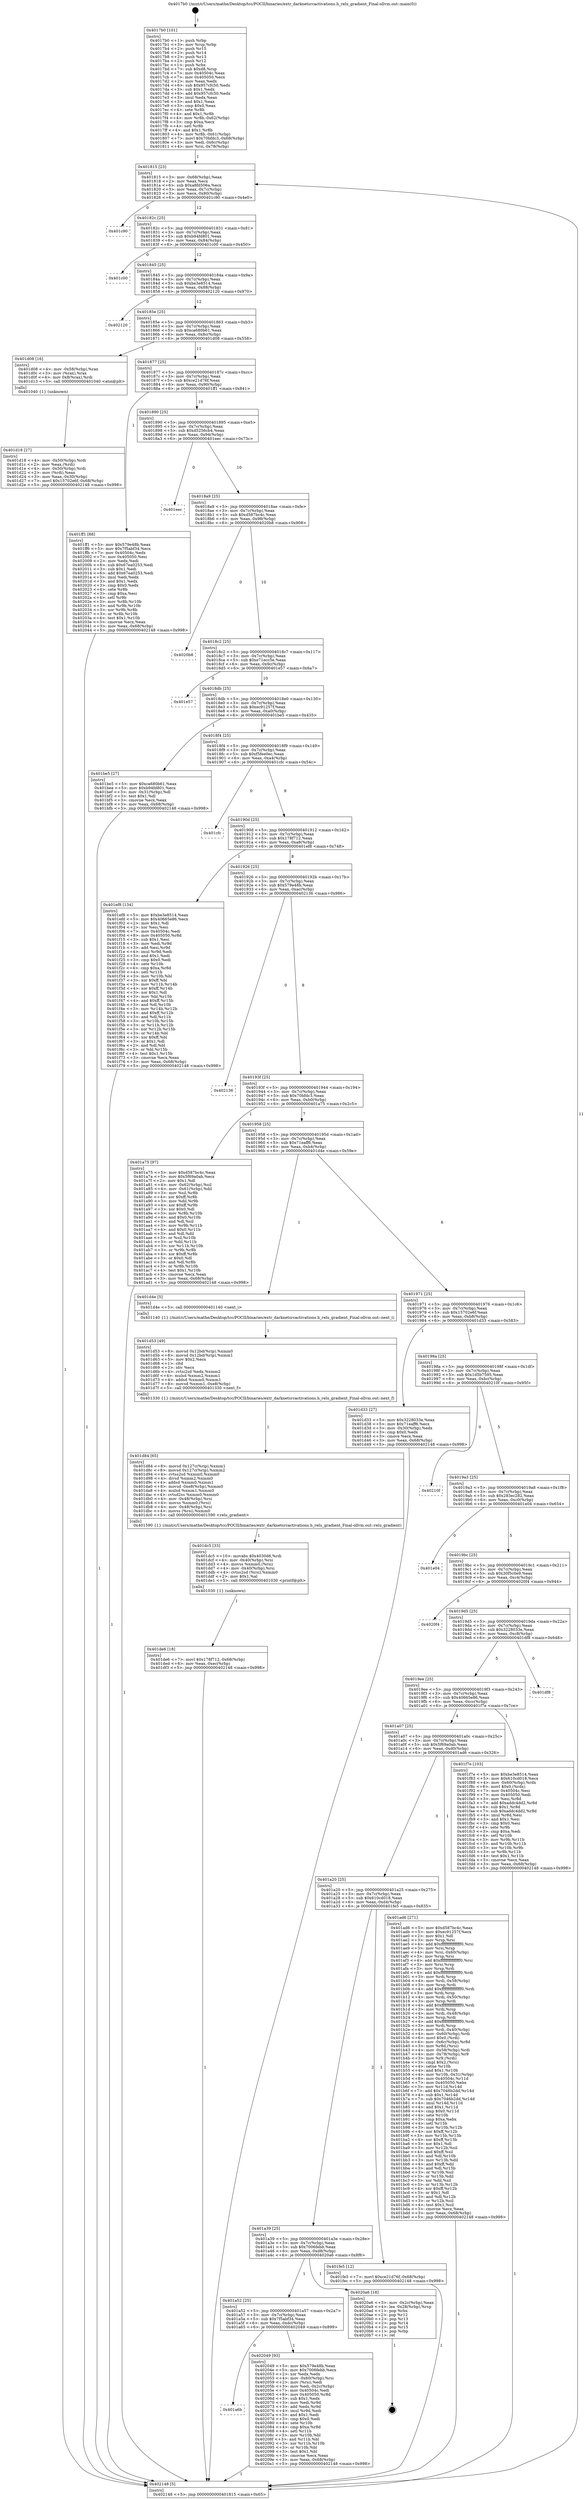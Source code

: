 digraph "0x4017b0" {
  label = "0x4017b0 (/mnt/c/Users/mathe/Desktop/tcc/POCII/binaries/extr_darknetsrcactivations.h_relu_gradient_Final-ollvm.out::main(0))"
  labelloc = "t"
  node[shape=record]

  Entry [label="",width=0.3,height=0.3,shape=circle,fillcolor=black,style=filled]
  "0x401815" [label="{
     0x401815 [23]\l
     | [instrs]\l
     &nbsp;&nbsp;0x401815 \<+3\>: mov -0x68(%rbp),%eax\l
     &nbsp;&nbsp;0x401818 \<+2\>: mov %eax,%ecx\l
     &nbsp;&nbsp;0x40181a \<+6\>: sub $0xa8fd506a,%ecx\l
     &nbsp;&nbsp;0x401820 \<+3\>: mov %eax,-0x7c(%rbp)\l
     &nbsp;&nbsp;0x401823 \<+3\>: mov %ecx,-0x80(%rbp)\l
     &nbsp;&nbsp;0x401826 \<+6\>: je 0000000000401c90 \<main+0x4e0\>\l
  }"]
  "0x401c90" [label="{
     0x401c90\l
  }", style=dashed]
  "0x40182c" [label="{
     0x40182c [25]\l
     | [instrs]\l
     &nbsp;&nbsp;0x40182c \<+5\>: jmp 0000000000401831 \<main+0x81\>\l
     &nbsp;&nbsp;0x401831 \<+3\>: mov -0x7c(%rbp),%eax\l
     &nbsp;&nbsp;0x401834 \<+5\>: sub $0xb94fd801,%eax\l
     &nbsp;&nbsp;0x401839 \<+6\>: mov %eax,-0x84(%rbp)\l
     &nbsp;&nbsp;0x40183f \<+6\>: je 0000000000401c00 \<main+0x450\>\l
  }"]
  Exit [label="",width=0.3,height=0.3,shape=circle,fillcolor=black,style=filled,peripheries=2]
  "0x401c00" [label="{
     0x401c00\l
  }", style=dashed]
  "0x401845" [label="{
     0x401845 [25]\l
     | [instrs]\l
     &nbsp;&nbsp;0x401845 \<+5\>: jmp 000000000040184a \<main+0x9a\>\l
     &nbsp;&nbsp;0x40184a \<+3\>: mov -0x7c(%rbp),%eax\l
     &nbsp;&nbsp;0x40184d \<+5\>: sub $0xbe3e8514,%eax\l
     &nbsp;&nbsp;0x401852 \<+6\>: mov %eax,-0x88(%rbp)\l
     &nbsp;&nbsp;0x401858 \<+6\>: je 0000000000402120 \<main+0x970\>\l
  }"]
  "0x401a6b" [label="{
     0x401a6b\l
  }", style=dashed]
  "0x402120" [label="{
     0x402120\l
  }", style=dashed]
  "0x40185e" [label="{
     0x40185e [25]\l
     | [instrs]\l
     &nbsp;&nbsp;0x40185e \<+5\>: jmp 0000000000401863 \<main+0xb3\>\l
     &nbsp;&nbsp;0x401863 \<+3\>: mov -0x7c(%rbp),%eax\l
     &nbsp;&nbsp;0x401866 \<+5\>: sub $0xca680b61,%eax\l
     &nbsp;&nbsp;0x40186b \<+6\>: mov %eax,-0x8c(%rbp)\l
     &nbsp;&nbsp;0x401871 \<+6\>: je 0000000000401d08 \<main+0x558\>\l
  }"]
  "0x402049" [label="{
     0x402049 [93]\l
     | [instrs]\l
     &nbsp;&nbsp;0x402049 \<+5\>: mov $0x579e48b,%eax\l
     &nbsp;&nbsp;0x40204e \<+5\>: mov $0x7006febb,%ecx\l
     &nbsp;&nbsp;0x402053 \<+2\>: xor %edx,%edx\l
     &nbsp;&nbsp;0x402055 \<+4\>: mov -0x60(%rbp),%rsi\l
     &nbsp;&nbsp;0x402059 \<+2\>: mov (%rsi),%edi\l
     &nbsp;&nbsp;0x40205b \<+3\>: mov %edi,-0x2c(%rbp)\l
     &nbsp;&nbsp;0x40205e \<+7\>: mov 0x40504c,%edi\l
     &nbsp;&nbsp;0x402065 \<+8\>: mov 0x405050,%r8d\l
     &nbsp;&nbsp;0x40206d \<+3\>: sub $0x1,%edx\l
     &nbsp;&nbsp;0x402070 \<+3\>: mov %edi,%r9d\l
     &nbsp;&nbsp;0x402073 \<+3\>: add %edx,%r9d\l
     &nbsp;&nbsp;0x402076 \<+4\>: imul %r9d,%edi\l
     &nbsp;&nbsp;0x40207a \<+3\>: and $0x1,%edi\l
     &nbsp;&nbsp;0x40207d \<+3\>: cmp $0x0,%edi\l
     &nbsp;&nbsp;0x402080 \<+4\>: sete %r10b\l
     &nbsp;&nbsp;0x402084 \<+4\>: cmp $0xa,%r8d\l
     &nbsp;&nbsp;0x402088 \<+4\>: setl %r11b\l
     &nbsp;&nbsp;0x40208c \<+3\>: mov %r10b,%bl\l
     &nbsp;&nbsp;0x40208f \<+3\>: and %r11b,%bl\l
     &nbsp;&nbsp;0x402092 \<+3\>: xor %r11b,%r10b\l
     &nbsp;&nbsp;0x402095 \<+3\>: or %r10b,%bl\l
     &nbsp;&nbsp;0x402098 \<+3\>: test $0x1,%bl\l
     &nbsp;&nbsp;0x40209b \<+3\>: cmovne %ecx,%eax\l
     &nbsp;&nbsp;0x40209e \<+3\>: mov %eax,-0x68(%rbp)\l
     &nbsp;&nbsp;0x4020a1 \<+5\>: jmp 0000000000402148 \<main+0x998\>\l
  }"]
  "0x401d08" [label="{
     0x401d08 [16]\l
     | [instrs]\l
     &nbsp;&nbsp;0x401d08 \<+4\>: mov -0x58(%rbp),%rax\l
     &nbsp;&nbsp;0x401d0c \<+3\>: mov (%rax),%rax\l
     &nbsp;&nbsp;0x401d0f \<+4\>: mov 0x8(%rax),%rdi\l
     &nbsp;&nbsp;0x401d13 \<+5\>: call 0000000000401040 \<atoi@plt\>\l
     | [calls]\l
     &nbsp;&nbsp;0x401040 \{1\} (unknown)\l
  }"]
  "0x401877" [label="{
     0x401877 [25]\l
     | [instrs]\l
     &nbsp;&nbsp;0x401877 \<+5\>: jmp 000000000040187c \<main+0xcc\>\l
     &nbsp;&nbsp;0x40187c \<+3\>: mov -0x7c(%rbp),%eax\l
     &nbsp;&nbsp;0x40187f \<+5\>: sub $0xce21d76f,%eax\l
     &nbsp;&nbsp;0x401884 \<+6\>: mov %eax,-0x90(%rbp)\l
     &nbsp;&nbsp;0x40188a \<+6\>: je 0000000000401ff1 \<main+0x841\>\l
  }"]
  "0x401a52" [label="{
     0x401a52 [25]\l
     | [instrs]\l
     &nbsp;&nbsp;0x401a52 \<+5\>: jmp 0000000000401a57 \<main+0x2a7\>\l
     &nbsp;&nbsp;0x401a57 \<+3\>: mov -0x7c(%rbp),%eax\l
     &nbsp;&nbsp;0x401a5a \<+5\>: sub $0x7f5abf34,%eax\l
     &nbsp;&nbsp;0x401a5f \<+6\>: mov %eax,-0xdc(%rbp)\l
     &nbsp;&nbsp;0x401a65 \<+6\>: je 0000000000402049 \<main+0x899\>\l
  }"]
  "0x401ff1" [label="{
     0x401ff1 [88]\l
     | [instrs]\l
     &nbsp;&nbsp;0x401ff1 \<+5\>: mov $0x579e48b,%eax\l
     &nbsp;&nbsp;0x401ff6 \<+5\>: mov $0x7f5abf34,%ecx\l
     &nbsp;&nbsp;0x401ffb \<+7\>: mov 0x40504c,%edx\l
     &nbsp;&nbsp;0x402002 \<+7\>: mov 0x405050,%esi\l
     &nbsp;&nbsp;0x402009 \<+2\>: mov %edx,%edi\l
     &nbsp;&nbsp;0x40200b \<+6\>: sub $0x67ea0253,%edi\l
     &nbsp;&nbsp;0x402011 \<+3\>: sub $0x1,%edi\l
     &nbsp;&nbsp;0x402014 \<+6\>: add $0x67ea0253,%edi\l
     &nbsp;&nbsp;0x40201a \<+3\>: imul %edi,%edx\l
     &nbsp;&nbsp;0x40201d \<+3\>: and $0x1,%edx\l
     &nbsp;&nbsp;0x402020 \<+3\>: cmp $0x0,%edx\l
     &nbsp;&nbsp;0x402023 \<+4\>: sete %r8b\l
     &nbsp;&nbsp;0x402027 \<+3\>: cmp $0xa,%esi\l
     &nbsp;&nbsp;0x40202a \<+4\>: setl %r9b\l
     &nbsp;&nbsp;0x40202e \<+3\>: mov %r8b,%r10b\l
     &nbsp;&nbsp;0x402031 \<+3\>: and %r9b,%r10b\l
     &nbsp;&nbsp;0x402034 \<+3\>: xor %r9b,%r8b\l
     &nbsp;&nbsp;0x402037 \<+3\>: or %r8b,%r10b\l
     &nbsp;&nbsp;0x40203a \<+4\>: test $0x1,%r10b\l
     &nbsp;&nbsp;0x40203e \<+3\>: cmovne %ecx,%eax\l
     &nbsp;&nbsp;0x402041 \<+3\>: mov %eax,-0x68(%rbp)\l
     &nbsp;&nbsp;0x402044 \<+5\>: jmp 0000000000402148 \<main+0x998\>\l
  }"]
  "0x401890" [label="{
     0x401890 [25]\l
     | [instrs]\l
     &nbsp;&nbsp;0x401890 \<+5\>: jmp 0000000000401895 \<main+0xe5\>\l
     &nbsp;&nbsp;0x401895 \<+3\>: mov -0x7c(%rbp),%eax\l
     &nbsp;&nbsp;0x401898 \<+5\>: sub $0xd5256cb4,%eax\l
     &nbsp;&nbsp;0x40189d \<+6\>: mov %eax,-0x94(%rbp)\l
     &nbsp;&nbsp;0x4018a3 \<+6\>: je 0000000000401eec \<main+0x73c\>\l
  }"]
  "0x4020a6" [label="{
     0x4020a6 [18]\l
     | [instrs]\l
     &nbsp;&nbsp;0x4020a6 \<+3\>: mov -0x2c(%rbp),%eax\l
     &nbsp;&nbsp;0x4020a9 \<+4\>: lea -0x28(%rbp),%rsp\l
     &nbsp;&nbsp;0x4020ad \<+1\>: pop %rbx\l
     &nbsp;&nbsp;0x4020ae \<+2\>: pop %r12\l
     &nbsp;&nbsp;0x4020b0 \<+2\>: pop %r13\l
     &nbsp;&nbsp;0x4020b2 \<+2\>: pop %r14\l
     &nbsp;&nbsp;0x4020b4 \<+2\>: pop %r15\l
     &nbsp;&nbsp;0x4020b6 \<+1\>: pop %rbp\l
     &nbsp;&nbsp;0x4020b7 \<+1\>: ret\l
  }"]
  "0x401eec" [label="{
     0x401eec\l
  }", style=dashed]
  "0x4018a9" [label="{
     0x4018a9 [25]\l
     | [instrs]\l
     &nbsp;&nbsp;0x4018a9 \<+5\>: jmp 00000000004018ae \<main+0xfe\>\l
     &nbsp;&nbsp;0x4018ae \<+3\>: mov -0x7c(%rbp),%eax\l
     &nbsp;&nbsp;0x4018b1 \<+5\>: sub $0xd587bc4c,%eax\l
     &nbsp;&nbsp;0x4018b6 \<+6\>: mov %eax,-0x98(%rbp)\l
     &nbsp;&nbsp;0x4018bc \<+6\>: je 00000000004020b8 \<main+0x908\>\l
  }"]
  "0x401a39" [label="{
     0x401a39 [25]\l
     | [instrs]\l
     &nbsp;&nbsp;0x401a39 \<+5\>: jmp 0000000000401a3e \<main+0x28e\>\l
     &nbsp;&nbsp;0x401a3e \<+3\>: mov -0x7c(%rbp),%eax\l
     &nbsp;&nbsp;0x401a41 \<+5\>: sub $0x7006febb,%eax\l
     &nbsp;&nbsp;0x401a46 \<+6\>: mov %eax,-0xd8(%rbp)\l
     &nbsp;&nbsp;0x401a4c \<+6\>: je 00000000004020a6 \<main+0x8f6\>\l
  }"]
  "0x4020b8" [label="{
     0x4020b8\l
  }", style=dashed]
  "0x4018c2" [label="{
     0x4018c2 [25]\l
     | [instrs]\l
     &nbsp;&nbsp;0x4018c2 \<+5\>: jmp 00000000004018c7 \<main+0x117\>\l
     &nbsp;&nbsp;0x4018c7 \<+3\>: mov -0x7c(%rbp),%eax\l
     &nbsp;&nbsp;0x4018ca \<+5\>: sub $0xe71ecc5e,%eax\l
     &nbsp;&nbsp;0x4018cf \<+6\>: mov %eax,-0x9c(%rbp)\l
     &nbsp;&nbsp;0x4018d5 \<+6\>: je 0000000000401e57 \<main+0x6a7\>\l
  }"]
  "0x401fe5" [label="{
     0x401fe5 [12]\l
     | [instrs]\l
     &nbsp;&nbsp;0x401fe5 \<+7\>: movl $0xce21d76f,-0x68(%rbp)\l
     &nbsp;&nbsp;0x401fec \<+5\>: jmp 0000000000402148 \<main+0x998\>\l
  }"]
  "0x401e57" [label="{
     0x401e57\l
  }", style=dashed]
  "0x4018db" [label="{
     0x4018db [25]\l
     | [instrs]\l
     &nbsp;&nbsp;0x4018db \<+5\>: jmp 00000000004018e0 \<main+0x130\>\l
     &nbsp;&nbsp;0x4018e0 \<+3\>: mov -0x7c(%rbp),%eax\l
     &nbsp;&nbsp;0x4018e3 \<+5\>: sub $0xec91257f,%eax\l
     &nbsp;&nbsp;0x4018e8 \<+6\>: mov %eax,-0xa0(%rbp)\l
     &nbsp;&nbsp;0x4018ee \<+6\>: je 0000000000401be5 \<main+0x435\>\l
  }"]
  "0x401de6" [label="{
     0x401de6 [18]\l
     | [instrs]\l
     &nbsp;&nbsp;0x401de6 \<+7\>: movl $0x178f712,-0x68(%rbp)\l
     &nbsp;&nbsp;0x401ded \<+6\>: mov %eax,-0xec(%rbp)\l
     &nbsp;&nbsp;0x401df3 \<+5\>: jmp 0000000000402148 \<main+0x998\>\l
  }"]
  "0x401be5" [label="{
     0x401be5 [27]\l
     | [instrs]\l
     &nbsp;&nbsp;0x401be5 \<+5\>: mov $0xca680b61,%eax\l
     &nbsp;&nbsp;0x401bea \<+5\>: mov $0xb94fd801,%ecx\l
     &nbsp;&nbsp;0x401bef \<+3\>: mov -0x31(%rbp),%dl\l
     &nbsp;&nbsp;0x401bf2 \<+3\>: test $0x1,%dl\l
     &nbsp;&nbsp;0x401bf5 \<+3\>: cmovne %ecx,%eax\l
     &nbsp;&nbsp;0x401bf8 \<+3\>: mov %eax,-0x68(%rbp)\l
     &nbsp;&nbsp;0x401bfb \<+5\>: jmp 0000000000402148 \<main+0x998\>\l
  }"]
  "0x4018f4" [label="{
     0x4018f4 [25]\l
     | [instrs]\l
     &nbsp;&nbsp;0x4018f4 \<+5\>: jmp 00000000004018f9 \<main+0x149\>\l
     &nbsp;&nbsp;0x4018f9 \<+3\>: mov -0x7c(%rbp),%eax\l
     &nbsp;&nbsp;0x4018fc \<+5\>: sub $0xf5fee0ec,%eax\l
     &nbsp;&nbsp;0x401901 \<+6\>: mov %eax,-0xa4(%rbp)\l
     &nbsp;&nbsp;0x401907 \<+6\>: je 0000000000401cfc \<main+0x54c\>\l
  }"]
  "0x401dc5" [label="{
     0x401dc5 [33]\l
     | [instrs]\l
     &nbsp;&nbsp;0x401dc5 \<+10\>: movabs $0x4030d6,%rdi\l
     &nbsp;&nbsp;0x401dcf \<+4\>: mov -0x40(%rbp),%rsi\l
     &nbsp;&nbsp;0x401dd3 \<+4\>: movss %xmm0,(%rsi)\l
     &nbsp;&nbsp;0x401dd7 \<+4\>: mov -0x40(%rbp),%rsi\l
     &nbsp;&nbsp;0x401ddb \<+4\>: cvtss2sd (%rsi),%xmm0\l
     &nbsp;&nbsp;0x401ddf \<+2\>: mov $0x1,%al\l
     &nbsp;&nbsp;0x401de1 \<+5\>: call 0000000000401030 \<printf@plt\>\l
     | [calls]\l
     &nbsp;&nbsp;0x401030 \{1\} (unknown)\l
  }"]
  "0x401cfc" [label="{
     0x401cfc\l
  }", style=dashed]
  "0x40190d" [label="{
     0x40190d [25]\l
     | [instrs]\l
     &nbsp;&nbsp;0x40190d \<+5\>: jmp 0000000000401912 \<main+0x162\>\l
     &nbsp;&nbsp;0x401912 \<+3\>: mov -0x7c(%rbp),%eax\l
     &nbsp;&nbsp;0x401915 \<+5\>: sub $0x178f712,%eax\l
     &nbsp;&nbsp;0x40191a \<+6\>: mov %eax,-0xa8(%rbp)\l
     &nbsp;&nbsp;0x401920 \<+6\>: je 0000000000401ef8 \<main+0x748\>\l
  }"]
  "0x401d84" [label="{
     0x401d84 [65]\l
     | [instrs]\l
     &nbsp;&nbsp;0x401d84 \<+8\>: movsd 0x127c(%rip),%xmm1\l
     &nbsp;&nbsp;0x401d8c \<+8\>: movsd 0x127c(%rip),%xmm2\l
     &nbsp;&nbsp;0x401d94 \<+4\>: cvtss2sd %xmm0,%xmm0\l
     &nbsp;&nbsp;0x401d98 \<+4\>: divsd %xmm2,%xmm0\l
     &nbsp;&nbsp;0x401d9c \<+4\>: addsd %xmm0,%xmm1\l
     &nbsp;&nbsp;0x401da0 \<+8\>: movsd -0xe8(%rbp),%xmm0\l
     &nbsp;&nbsp;0x401da8 \<+4\>: mulsd %xmm1,%xmm0\l
     &nbsp;&nbsp;0x401dac \<+4\>: cvtsd2ss %xmm0,%xmm0\l
     &nbsp;&nbsp;0x401db0 \<+4\>: mov -0x48(%rbp),%rsi\l
     &nbsp;&nbsp;0x401db4 \<+4\>: movss %xmm0,(%rsi)\l
     &nbsp;&nbsp;0x401db8 \<+4\>: mov -0x48(%rbp),%rsi\l
     &nbsp;&nbsp;0x401dbc \<+4\>: movss (%rsi),%xmm0\l
     &nbsp;&nbsp;0x401dc0 \<+5\>: call 0000000000401590 \<relu_gradient\>\l
     | [calls]\l
     &nbsp;&nbsp;0x401590 \{1\} (/mnt/c/Users/mathe/Desktop/tcc/POCII/binaries/extr_darknetsrcactivations.h_relu_gradient_Final-ollvm.out::relu_gradient)\l
  }"]
  "0x401ef8" [label="{
     0x401ef8 [134]\l
     | [instrs]\l
     &nbsp;&nbsp;0x401ef8 \<+5\>: mov $0xbe3e8514,%eax\l
     &nbsp;&nbsp;0x401efd \<+5\>: mov $0x40665e86,%ecx\l
     &nbsp;&nbsp;0x401f02 \<+2\>: mov $0x1,%dl\l
     &nbsp;&nbsp;0x401f04 \<+2\>: xor %esi,%esi\l
     &nbsp;&nbsp;0x401f06 \<+7\>: mov 0x40504c,%edi\l
     &nbsp;&nbsp;0x401f0d \<+8\>: mov 0x405050,%r8d\l
     &nbsp;&nbsp;0x401f15 \<+3\>: sub $0x1,%esi\l
     &nbsp;&nbsp;0x401f18 \<+3\>: mov %edi,%r9d\l
     &nbsp;&nbsp;0x401f1b \<+3\>: add %esi,%r9d\l
     &nbsp;&nbsp;0x401f1e \<+4\>: imul %r9d,%edi\l
     &nbsp;&nbsp;0x401f22 \<+3\>: and $0x1,%edi\l
     &nbsp;&nbsp;0x401f25 \<+3\>: cmp $0x0,%edi\l
     &nbsp;&nbsp;0x401f28 \<+4\>: sete %r10b\l
     &nbsp;&nbsp;0x401f2c \<+4\>: cmp $0xa,%r8d\l
     &nbsp;&nbsp;0x401f30 \<+4\>: setl %r11b\l
     &nbsp;&nbsp;0x401f34 \<+3\>: mov %r10b,%bl\l
     &nbsp;&nbsp;0x401f37 \<+3\>: xor $0xff,%bl\l
     &nbsp;&nbsp;0x401f3a \<+3\>: mov %r11b,%r14b\l
     &nbsp;&nbsp;0x401f3d \<+4\>: xor $0xff,%r14b\l
     &nbsp;&nbsp;0x401f41 \<+3\>: xor $0x1,%dl\l
     &nbsp;&nbsp;0x401f44 \<+3\>: mov %bl,%r15b\l
     &nbsp;&nbsp;0x401f47 \<+4\>: and $0xff,%r15b\l
     &nbsp;&nbsp;0x401f4b \<+3\>: and %dl,%r10b\l
     &nbsp;&nbsp;0x401f4e \<+3\>: mov %r14b,%r12b\l
     &nbsp;&nbsp;0x401f51 \<+4\>: and $0xff,%r12b\l
     &nbsp;&nbsp;0x401f55 \<+3\>: and %dl,%r11b\l
     &nbsp;&nbsp;0x401f58 \<+3\>: or %r10b,%r15b\l
     &nbsp;&nbsp;0x401f5b \<+3\>: or %r11b,%r12b\l
     &nbsp;&nbsp;0x401f5e \<+3\>: xor %r12b,%r15b\l
     &nbsp;&nbsp;0x401f61 \<+3\>: or %r14b,%bl\l
     &nbsp;&nbsp;0x401f64 \<+3\>: xor $0xff,%bl\l
     &nbsp;&nbsp;0x401f67 \<+3\>: or $0x1,%dl\l
     &nbsp;&nbsp;0x401f6a \<+2\>: and %dl,%bl\l
     &nbsp;&nbsp;0x401f6c \<+3\>: or %bl,%r15b\l
     &nbsp;&nbsp;0x401f6f \<+4\>: test $0x1,%r15b\l
     &nbsp;&nbsp;0x401f73 \<+3\>: cmovne %ecx,%eax\l
     &nbsp;&nbsp;0x401f76 \<+3\>: mov %eax,-0x68(%rbp)\l
     &nbsp;&nbsp;0x401f79 \<+5\>: jmp 0000000000402148 \<main+0x998\>\l
  }"]
  "0x401926" [label="{
     0x401926 [25]\l
     | [instrs]\l
     &nbsp;&nbsp;0x401926 \<+5\>: jmp 000000000040192b \<main+0x17b\>\l
     &nbsp;&nbsp;0x40192b \<+3\>: mov -0x7c(%rbp),%eax\l
     &nbsp;&nbsp;0x40192e \<+5\>: sub $0x579e48b,%eax\l
     &nbsp;&nbsp;0x401933 \<+6\>: mov %eax,-0xac(%rbp)\l
     &nbsp;&nbsp;0x401939 \<+6\>: je 0000000000402136 \<main+0x986\>\l
  }"]
  "0x401d53" [label="{
     0x401d53 [49]\l
     | [instrs]\l
     &nbsp;&nbsp;0x401d53 \<+8\>: movsd 0x12bd(%rip),%xmm0\l
     &nbsp;&nbsp;0x401d5b \<+8\>: movsd 0x12bd(%rip),%xmm1\l
     &nbsp;&nbsp;0x401d63 \<+5\>: mov $0x2,%ecx\l
     &nbsp;&nbsp;0x401d68 \<+1\>: cltd\l
     &nbsp;&nbsp;0x401d69 \<+2\>: idiv %ecx\l
     &nbsp;&nbsp;0x401d6b \<+4\>: cvtsi2sd %edx,%xmm2\l
     &nbsp;&nbsp;0x401d6f \<+4\>: mulsd %xmm2,%xmm1\l
     &nbsp;&nbsp;0x401d73 \<+4\>: addsd %xmm0,%xmm1\l
     &nbsp;&nbsp;0x401d77 \<+8\>: movsd %xmm1,-0xe8(%rbp)\l
     &nbsp;&nbsp;0x401d7f \<+5\>: call 0000000000401330 \<next_f\>\l
     | [calls]\l
     &nbsp;&nbsp;0x401330 \{1\} (/mnt/c/Users/mathe/Desktop/tcc/POCII/binaries/extr_darknetsrcactivations.h_relu_gradient_Final-ollvm.out::next_f)\l
  }"]
  "0x402136" [label="{
     0x402136\l
  }", style=dashed]
  "0x40193f" [label="{
     0x40193f [25]\l
     | [instrs]\l
     &nbsp;&nbsp;0x40193f \<+5\>: jmp 0000000000401944 \<main+0x194\>\l
     &nbsp;&nbsp;0x401944 \<+3\>: mov -0x7c(%rbp),%eax\l
     &nbsp;&nbsp;0x401947 \<+5\>: sub $0x70bfdc3,%eax\l
     &nbsp;&nbsp;0x40194c \<+6\>: mov %eax,-0xb0(%rbp)\l
     &nbsp;&nbsp;0x401952 \<+6\>: je 0000000000401a75 \<main+0x2c5\>\l
  }"]
  "0x401d18" [label="{
     0x401d18 [27]\l
     | [instrs]\l
     &nbsp;&nbsp;0x401d18 \<+4\>: mov -0x50(%rbp),%rdi\l
     &nbsp;&nbsp;0x401d1c \<+2\>: mov %eax,(%rdi)\l
     &nbsp;&nbsp;0x401d1e \<+4\>: mov -0x50(%rbp),%rdi\l
     &nbsp;&nbsp;0x401d22 \<+2\>: mov (%rdi),%eax\l
     &nbsp;&nbsp;0x401d24 \<+3\>: mov %eax,-0x30(%rbp)\l
     &nbsp;&nbsp;0x401d27 \<+7\>: movl $0x15702e6f,-0x68(%rbp)\l
     &nbsp;&nbsp;0x401d2e \<+5\>: jmp 0000000000402148 \<main+0x998\>\l
  }"]
  "0x401a75" [label="{
     0x401a75 [97]\l
     | [instrs]\l
     &nbsp;&nbsp;0x401a75 \<+5\>: mov $0xd587bc4c,%eax\l
     &nbsp;&nbsp;0x401a7a \<+5\>: mov $0x5f69a0ab,%ecx\l
     &nbsp;&nbsp;0x401a7f \<+2\>: mov $0x1,%dl\l
     &nbsp;&nbsp;0x401a81 \<+4\>: mov -0x62(%rbp),%sil\l
     &nbsp;&nbsp;0x401a85 \<+4\>: mov -0x61(%rbp),%dil\l
     &nbsp;&nbsp;0x401a89 \<+3\>: mov %sil,%r8b\l
     &nbsp;&nbsp;0x401a8c \<+4\>: xor $0xff,%r8b\l
     &nbsp;&nbsp;0x401a90 \<+3\>: mov %dil,%r9b\l
     &nbsp;&nbsp;0x401a93 \<+4\>: xor $0xff,%r9b\l
     &nbsp;&nbsp;0x401a97 \<+3\>: xor $0x0,%dl\l
     &nbsp;&nbsp;0x401a9a \<+3\>: mov %r8b,%r10b\l
     &nbsp;&nbsp;0x401a9d \<+4\>: and $0x0,%r10b\l
     &nbsp;&nbsp;0x401aa1 \<+3\>: and %dl,%sil\l
     &nbsp;&nbsp;0x401aa4 \<+3\>: mov %r9b,%r11b\l
     &nbsp;&nbsp;0x401aa7 \<+4\>: and $0x0,%r11b\l
     &nbsp;&nbsp;0x401aab \<+3\>: and %dl,%dil\l
     &nbsp;&nbsp;0x401aae \<+3\>: or %sil,%r10b\l
     &nbsp;&nbsp;0x401ab1 \<+3\>: or %dil,%r11b\l
     &nbsp;&nbsp;0x401ab4 \<+3\>: xor %r11b,%r10b\l
     &nbsp;&nbsp;0x401ab7 \<+3\>: or %r9b,%r8b\l
     &nbsp;&nbsp;0x401aba \<+4\>: xor $0xff,%r8b\l
     &nbsp;&nbsp;0x401abe \<+3\>: or $0x0,%dl\l
     &nbsp;&nbsp;0x401ac1 \<+3\>: and %dl,%r8b\l
     &nbsp;&nbsp;0x401ac4 \<+3\>: or %r8b,%r10b\l
     &nbsp;&nbsp;0x401ac7 \<+4\>: test $0x1,%r10b\l
     &nbsp;&nbsp;0x401acb \<+3\>: cmovne %ecx,%eax\l
     &nbsp;&nbsp;0x401ace \<+3\>: mov %eax,-0x68(%rbp)\l
     &nbsp;&nbsp;0x401ad1 \<+5\>: jmp 0000000000402148 \<main+0x998\>\l
  }"]
  "0x401958" [label="{
     0x401958 [25]\l
     | [instrs]\l
     &nbsp;&nbsp;0x401958 \<+5\>: jmp 000000000040195d \<main+0x1ad\>\l
     &nbsp;&nbsp;0x40195d \<+3\>: mov -0x7c(%rbp),%eax\l
     &nbsp;&nbsp;0x401960 \<+5\>: sub $0x71eaff6,%eax\l
     &nbsp;&nbsp;0x401965 \<+6\>: mov %eax,-0xb4(%rbp)\l
     &nbsp;&nbsp;0x40196b \<+6\>: je 0000000000401d4e \<main+0x59e\>\l
  }"]
  "0x402148" [label="{
     0x402148 [5]\l
     | [instrs]\l
     &nbsp;&nbsp;0x402148 \<+5\>: jmp 0000000000401815 \<main+0x65\>\l
  }"]
  "0x4017b0" [label="{
     0x4017b0 [101]\l
     | [instrs]\l
     &nbsp;&nbsp;0x4017b0 \<+1\>: push %rbp\l
     &nbsp;&nbsp;0x4017b1 \<+3\>: mov %rsp,%rbp\l
     &nbsp;&nbsp;0x4017b4 \<+2\>: push %r15\l
     &nbsp;&nbsp;0x4017b6 \<+2\>: push %r14\l
     &nbsp;&nbsp;0x4017b8 \<+2\>: push %r13\l
     &nbsp;&nbsp;0x4017ba \<+2\>: push %r12\l
     &nbsp;&nbsp;0x4017bc \<+1\>: push %rbx\l
     &nbsp;&nbsp;0x4017bd \<+7\>: sub $0xd8,%rsp\l
     &nbsp;&nbsp;0x4017c4 \<+7\>: mov 0x40504c,%eax\l
     &nbsp;&nbsp;0x4017cb \<+7\>: mov 0x405050,%ecx\l
     &nbsp;&nbsp;0x4017d2 \<+2\>: mov %eax,%edx\l
     &nbsp;&nbsp;0x4017d4 \<+6\>: sub $0x957cfc50,%edx\l
     &nbsp;&nbsp;0x4017da \<+3\>: sub $0x1,%edx\l
     &nbsp;&nbsp;0x4017dd \<+6\>: add $0x957cfc50,%edx\l
     &nbsp;&nbsp;0x4017e3 \<+3\>: imul %edx,%eax\l
     &nbsp;&nbsp;0x4017e6 \<+3\>: and $0x1,%eax\l
     &nbsp;&nbsp;0x4017e9 \<+3\>: cmp $0x0,%eax\l
     &nbsp;&nbsp;0x4017ec \<+4\>: sete %r8b\l
     &nbsp;&nbsp;0x4017f0 \<+4\>: and $0x1,%r8b\l
     &nbsp;&nbsp;0x4017f4 \<+4\>: mov %r8b,-0x62(%rbp)\l
     &nbsp;&nbsp;0x4017f8 \<+3\>: cmp $0xa,%ecx\l
     &nbsp;&nbsp;0x4017fb \<+4\>: setl %r8b\l
     &nbsp;&nbsp;0x4017ff \<+4\>: and $0x1,%r8b\l
     &nbsp;&nbsp;0x401803 \<+4\>: mov %r8b,-0x61(%rbp)\l
     &nbsp;&nbsp;0x401807 \<+7\>: movl $0x70bfdc3,-0x68(%rbp)\l
     &nbsp;&nbsp;0x40180e \<+3\>: mov %edi,-0x6c(%rbp)\l
     &nbsp;&nbsp;0x401811 \<+4\>: mov %rsi,-0x78(%rbp)\l
  }"]
  "0x401a20" [label="{
     0x401a20 [25]\l
     | [instrs]\l
     &nbsp;&nbsp;0x401a20 \<+5\>: jmp 0000000000401a25 \<main+0x275\>\l
     &nbsp;&nbsp;0x401a25 \<+3\>: mov -0x7c(%rbp),%eax\l
     &nbsp;&nbsp;0x401a28 \<+5\>: sub $0x610cd018,%eax\l
     &nbsp;&nbsp;0x401a2d \<+6\>: mov %eax,-0xd4(%rbp)\l
     &nbsp;&nbsp;0x401a33 \<+6\>: je 0000000000401fe5 \<main+0x835\>\l
  }"]
  "0x401d4e" [label="{
     0x401d4e [5]\l
     | [instrs]\l
     &nbsp;&nbsp;0x401d4e \<+5\>: call 0000000000401140 \<next_i\>\l
     | [calls]\l
     &nbsp;&nbsp;0x401140 \{1\} (/mnt/c/Users/mathe/Desktop/tcc/POCII/binaries/extr_darknetsrcactivations.h_relu_gradient_Final-ollvm.out::next_i)\l
  }"]
  "0x401971" [label="{
     0x401971 [25]\l
     | [instrs]\l
     &nbsp;&nbsp;0x401971 \<+5\>: jmp 0000000000401976 \<main+0x1c6\>\l
     &nbsp;&nbsp;0x401976 \<+3\>: mov -0x7c(%rbp),%eax\l
     &nbsp;&nbsp;0x401979 \<+5\>: sub $0x15702e6f,%eax\l
     &nbsp;&nbsp;0x40197e \<+6\>: mov %eax,-0xb8(%rbp)\l
     &nbsp;&nbsp;0x401984 \<+6\>: je 0000000000401d33 \<main+0x583\>\l
  }"]
  "0x401ad6" [label="{
     0x401ad6 [271]\l
     | [instrs]\l
     &nbsp;&nbsp;0x401ad6 \<+5\>: mov $0xd587bc4c,%eax\l
     &nbsp;&nbsp;0x401adb \<+5\>: mov $0xec91257f,%ecx\l
     &nbsp;&nbsp;0x401ae0 \<+2\>: mov $0x1,%dl\l
     &nbsp;&nbsp;0x401ae2 \<+3\>: mov %rsp,%rsi\l
     &nbsp;&nbsp;0x401ae5 \<+4\>: add $0xfffffffffffffff0,%rsi\l
     &nbsp;&nbsp;0x401ae9 \<+3\>: mov %rsi,%rsp\l
     &nbsp;&nbsp;0x401aec \<+4\>: mov %rsi,-0x60(%rbp)\l
     &nbsp;&nbsp;0x401af0 \<+3\>: mov %rsp,%rsi\l
     &nbsp;&nbsp;0x401af3 \<+4\>: add $0xfffffffffffffff0,%rsi\l
     &nbsp;&nbsp;0x401af7 \<+3\>: mov %rsi,%rsp\l
     &nbsp;&nbsp;0x401afa \<+3\>: mov %rsp,%rdi\l
     &nbsp;&nbsp;0x401afd \<+4\>: add $0xfffffffffffffff0,%rdi\l
     &nbsp;&nbsp;0x401b01 \<+3\>: mov %rdi,%rsp\l
     &nbsp;&nbsp;0x401b04 \<+4\>: mov %rdi,-0x58(%rbp)\l
     &nbsp;&nbsp;0x401b08 \<+3\>: mov %rsp,%rdi\l
     &nbsp;&nbsp;0x401b0b \<+4\>: add $0xfffffffffffffff0,%rdi\l
     &nbsp;&nbsp;0x401b0f \<+3\>: mov %rdi,%rsp\l
     &nbsp;&nbsp;0x401b12 \<+4\>: mov %rdi,-0x50(%rbp)\l
     &nbsp;&nbsp;0x401b16 \<+3\>: mov %rsp,%rdi\l
     &nbsp;&nbsp;0x401b19 \<+4\>: add $0xfffffffffffffff0,%rdi\l
     &nbsp;&nbsp;0x401b1d \<+3\>: mov %rdi,%rsp\l
     &nbsp;&nbsp;0x401b20 \<+4\>: mov %rdi,-0x48(%rbp)\l
     &nbsp;&nbsp;0x401b24 \<+3\>: mov %rsp,%rdi\l
     &nbsp;&nbsp;0x401b27 \<+4\>: add $0xfffffffffffffff0,%rdi\l
     &nbsp;&nbsp;0x401b2b \<+3\>: mov %rdi,%rsp\l
     &nbsp;&nbsp;0x401b2e \<+4\>: mov %rdi,-0x40(%rbp)\l
     &nbsp;&nbsp;0x401b32 \<+4\>: mov -0x60(%rbp),%rdi\l
     &nbsp;&nbsp;0x401b36 \<+6\>: movl $0x0,(%rdi)\l
     &nbsp;&nbsp;0x401b3c \<+4\>: mov -0x6c(%rbp),%r8d\l
     &nbsp;&nbsp;0x401b40 \<+3\>: mov %r8d,(%rsi)\l
     &nbsp;&nbsp;0x401b43 \<+4\>: mov -0x58(%rbp),%rdi\l
     &nbsp;&nbsp;0x401b47 \<+4\>: mov -0x78(%rbp),%r9\l
     &nbsp;&nbsp;0x401b4b \<+3\>: mov %r9,(%rdi)\l
     &nbsp;&nbsp;0x401b4e \<+3\>: cmpl $0x2,(%rsi)\l
     &nbsp;&nbsp;0x401b51 \<+4\>: setne %r10b\l
     &nbsp;&nbsp;0x401b55 \<+4\>: and $0x1,%r10b\l
     &nbsp;&nbsp;0x401b59 \<+4\>: mov %r10b,-0x31(%rbp)\l
     &nbsp;&nbsp;0x401b5d \<+8\>: mov 0x40504c,%r11d\l
     &nbsp;&nbsp;0x401b65 \<+7\>: mov 0x405050,%ebx\l
     &nbsp;&nbsp;0x401b6c \<+3\>: mov %r11d,%r14d\l
     &nbsp;&nbsp;0x401b6f \<+7\>: add $0x7046b2dd,%r14d\l
     &nbsp;&nbsp;0x401b76 \<+4\>: sub $0x1,%r14d\l
     &nbsp;&nbsp;0x401b7a \<+7\>: sub $0x7046b2dd,%r14d\l
     &nbsp;&nbsp;0x401b81 \<+4\>: imul %r14d,%r11d\l
     &nbsp;&nbsp;0x401b85 \<+4\>: and $0x1,%r11d\l
     &nbsp;&nbsp;0x401b89 \<+4\>: cmp $0x0,%r11d\l
     &nbsp;&nbsp;0x401b8d \<+4\>: sete %r10b\l
     &nbsp;&nbsp;0x401b91 \<+3\>: cmp $0xa,%ebx\l
     &nbsp;&nbsp;0x401b94 \<+4\>: setl %r15b\l
     &nbsp;&nbsp;0x401b98 \<+3\>: mov %r10b,%r12b\l
     &nbsp;&nbsp;0x401b9b \<+4\>: xor $0xff,%r12b\l
     &nbsp;&nbsp;0x401b9f \<+3\>: mov %r15b,%r13b\l
     &nbsp;&nbsp;0x401ba2 \<+4\>: xor $0xff,%r13b\l
     &nbsp;&nbsp;0x401ba6 \<+3\>: xor $0x1,%dl\l
     &nbsp;&nbsp;0x401ba9 \<+3\>: mov %r12b,%sil\l
     &nbsp;&nbsp;0x401bac \<+4\>: and $0xff,%sil\l
     &nbsp;&nbsp;0x401bb0 \<+3\>: and %dl,%r10b\l
     &nbsp;&nbsp;0x401bb3 \<+3\>: mov %r13b,%dil\l
     &nbsp;&nbsp;0x401bb6 \<+4\>: and $0xff,%dil\l
     &nbsp;&nbsp;0x401bba \<+3\>: and %dl,%r15b\l
     &nbsp;&nbsp;0x401bbd \<+3\>: or %r10b,%sil\l
     &nbsp;&nbsp;0x401bc0 \<+3\>: or %r15b,%dil\l
     &nbsp;&nbsp;0x401bc3 \<+3\>: xor %dil,%sil\l
     &nbsp;&nbsp;0x401bc6 \<+3\>: or %r13b,%r12b\l
     &nbsp;&nbsp;0x401bc9 \<+4\>: xor $0xff,%r12b\l
     &nbsp;&nbsp;0x401bcd \<+3\>: or $0x1,%dl\l
     &nbsp;&nbsp;0x401bd0 \<+3\>: and %dl,%r12b\l
     &nbsp;&nbsp;0x401bd3 \<+3\>: or %r12b,%sil\l
     &nbsp;&nbsp;0x401bd6 \<+4\>: test $0x1,%sil\l
     &nbsp;&nbsp;0x401bda \<+3\>: cmovne %ecx,%eax\l
     &nbsp;&nbsp;0x401bdd \<+3\>: mov %eax,-0x68(%rbp)\l
     &nbsp;&nbsp;0x401be0 \<+5\>: jmp 0000000000402148 \<main+0x998\>\l
  }"]
  "0x401d33" [label="{
     0x401d33 [27]\l
     | [instrs]\l
     &nbsp;&nbsp;0x401d33 \<+5\>: mov $0x3228033e,%eax\l
     &nbsp;&nbsp;0x401d38 \<+5\>: mov $0x71eaff6,%ecx\l
     &nbsp;&nbsp;0x401d3d \<+3\>: mov -0x30(%rbp),%edx\l
     &nbsp;&nbsp;0x401d40 \<+3\>: cmp $0x0,%edx\l
     &nbsp;&nbsp;0x401d43 \<+3\>: cmove %ecx,%eax\l
     &nbsp;&nbsp;0x401d46 \<+3\>: mov %eax,-0x68(%rbp)\l
     &nbsp;&nbsp;0x401d49 \<+5\>: jmp 0000000000402148 \<main+0x998\>\l
  }"]
  "0x40198a" [label="{
     0x40198a [25]\l
     | [instrs]\l
     &nbsp;&nbsp;0x40198a \<+5\>: jmp 000000000040198f \<main+0x1df\>\l
     &nbsp;&nbsp;0x40198f \<+3\>: mov -0x7c(%rbp),%eax\l
     &nbsp;&nbsp;0x401992 \<+5\>: sub $0x1d5b7595,%eax\l
     &nbsp;&nbsp;0x401997 \<+6\>: mov %eax,-0xbc(%rbp)\l
     &nbsp;&nbsp;0x40199d \<+6\>: je 000000000040210f \<main+0x95f\>\l
  }"]
  "0x401a07" [label="{
     0x401a07 [25]\l
     | [instrs]\l
     &nbsp;&nbsp;0x401a07 \<+5\>: jmp 0000000000401a0c \<main+0x25c\>\l
     &nbsp;&nbsp;0x401a0c \<+3\>: mov -0x7c(%rbp),%eax\l
     &nbsp;&nbsp;0x401a0f \<+5\>: sub $0x5f69a0ab,%eax\l
     &nbsp;&nbsp;0x401a14 \<+6\>: mov %eax,-0xd0(%rbp)\l
     &nbsp;&nbsp;0x401a1a \<+6\>: je 0000000000401ad6 \<main+0x326\>\l
  }"]
  "0x40210f" [label="{
     0x40210f\l
  }", style=dashed]
  "0x4019a3" [label="{
     0x4019a3 [25]\l
     | [instrs]\l
     &nbsp;&nbsp;0x4019a3 \<+5\>: jmp 00000000004019a8 \<main+0x1f8\>\l
     &nbsp;&nbsp;0x4019a8 \<+3\>: mov -0x7c(%rbp),%eax\l
     &nbsp;&nbsp;0x4019ab \<+5\>: sub $0x283ec282,%eax\l
     &nbsp;&nbsp;0x4019b0 \<+6\>: mov %eax,-0xc0(%rbp)\l
     &nbsp;&nbsp;0x4019b6 \<+6\>: je 0000000000401e04 \<main+0x654\>\l
  }"]
  "0x401f7e" [label="{
     0x401f7e [103]\l
     | [instrs]\l
     &nbsp;&nbsp;0x401f7e \<+5\>: mov $0xbe3e8514,%eax\l
     &nbsp;&nbsp;0x401f83 \<+5\>: mov $0x610cd018,%ecx\l
     &nbsp;&nbsp;0x401f88 \<+4\>: mov -0x60(%rbp),%rdx\l
     &nbsp;&nbsp;0x401f8c \<+6\>: movl $0x0,(%rdx)\l
     &nbsp;&nbsp;0x401f92 \<+7\>: mov 0x40504c,%esi\l
     &nbsp;&nbsp;0x401f99 \<+7\>: mov 0x405050,%edi\l
     &nbsp;&nbsp;0x401fa0 \<+3\>: mov %esi,%r8d\l
     &nbsp;&nbsp;0x401fa3 \<+7\>: add $0xaddc4dd2,%r8d\l
     &nbsp;&nbsp;0x401faa \<+4\>: sub $0x1,%r8d\l
     &nbsp;&nbsp;0x401fae \<+7\>: sub $0xaddc4dd2,%r8d\l
     &nbsp;&nbsp;0x401fb5 \<+4\>: imul %r8d,%esi\l
     &nbsp;&nbsp;0x401fb9 \<+3\>: and $0x1,%esi\l
     &nbsp;&nbsp;0x401fbc \<+3\>: cmp $0x0,%esi\l
     &nbsp;&nbsp;0x401fbf \<+4\>: sete %r9b\l
     &nbsp;&nbsp;0x401fc3 \<+3\>: cmp $0xa,%edi\l
     &nbsp;&nbsp;0x401fc6 \<+4\>: setl %r10b\l
     &nbsp;&nbsp;0x401fca \<+3\>: mov %r9b,%r11b\l
     &nbsp;&nbsp;0x401fcd \<+3\>: and %r10b,%r11b\l
     &nbsp;&nbsp;0x401fd0 \<+3\>: xor %r10b,%r9b\l
     &nbsp;&nbsp;0x401fd3 \<+3\>: or %r9b,%r11b\l
     &nbsp;&nbsp;0x401fd6 \<+4\>: test $0x1,%r11b\l
     &nbsp;&nbsp;0x401fda \<+3\>: cmovne %ecx,%eax\l
     &nbsp;&nbsp;0x401fdd \<+3\>: mov %eax,-0x68(%rbp)\l
     &nbsp;&nbsp;0x401fe0 \<+5\>: jmp 0000000000402148 \<main+0x998\>\l
  }"]
  "0x401e04" [label="{
     0x401e04\l
  }", style=dashed]
  "0x4019bc" [label="{
     0x4019bc [25]\l
     | [instrs]\l
     &nbsp;&nbsp;0x4019bc \<+5\>: jmp 00000000004019c1 \<main+0x211\>\l
     &nbsp;&nbsp;0x4019c1 \<+3\>: mov -0x7c(%rbp),%eax\l
     &nbsp;&nbsp;0x4019c4 \<+5\>: sub $0x30f5c0e9,%eax\l
     &nbsp;&nbsp;0x4019c9 \<+6\>: mov %eax,-0xc4(%rbp)\l
     &nbsp;&nbsp;0x4019cf \<+6\>: je 00000000004020f4 \<main+0x944\>\l
  }"]
  "0x4019ee" [label="{
     0x4019ee [25]\l
     | [instrs]\l
     &nbsp;&nbsp;0x4019ee \<+5\>: jmp 00000000004019f3 \<main+0x243\>\l
     &nbsp;&nbsp;0x4019f3 \<+3\>: mov -0x7c(%rbp),%eax\l
     &nbsp;&nbsp;0x4019f6 \<+5\>: sub $0x40665e86,%eax\l
     &nbsp;&nbsp;0x4019fb \<+6\>: mov %eax,-0xcc(%rbp)\l
     &nbsp;&nbsp;0x401a01 \<+6\>: je 0000000000401f7e \<main+0x7ce\>\l
  }"]
  "0x4020f4" [label="{
     0x4020f4\l
  }", style=dashed]
  "0x4019d5" [label="{
     0x4019d5 [25]\l
     | [instrs]\l
     &nbsp;&nbsp;0x4019d5 \<+5\>: jmp 00000000004019da \<main+0x22a\>\l
     &nbsp;&nbsp;0x4019da \<+3\>: mov -0x7c(%rbp),%eax\l
     &nbsp;&nbsp;0x4019dd \<+5\>: sub $0x3228033e,%eax\l
     &nbsp;&nbsp;0x4019e2 \<+6\>: mov %eax,-0xc8(%rbp)\l
     &nbsp;&nbsp;0x4019e8 \<+6\>: je 0000000000401df8 \<main+0x648\>\l
  }"]
  "0x401df8" [label="{
     0x401df8\l
  }", style=dashed]
  Entry -> "0x4017b0" [label=" 1"]
  "0x401815" -> "0x401c90" [label=" 0"]
  "0x401815" -> "0x40182c" [label=" 12"]
  "0x4020a6" -> Exit [label=" 1"]
  "0x40182c" -> "0x401c00" [label=" 0"]
  "0x40182c" -> "0x401845" [label=" 12"]
  "0x402049" -> "0x402148" [label=" 1"]
  "0x401845" -> "0x402120" [label=" 0"]
  "0x401845" -> "0x40185e" [label=" 12"]
  "0x401a52" -> "0x401a6b" [label=" 0"]
  "0x40185e" -> "0x401d08" [label=" 1"]
  "0x40185e" -> "0x401877" [label=" 11"]
  "0x401a52" -> "0x402049" [label=" 1"]
  "0x401877" -> "0x401ff1" [label=" 1"]
  "0x401877" -> "0x401890" [label=" 10"]
  "0x401a39" -> "0x401a52" [label=" 1"]
  "0x401890" -> "0x401eec" [label=" 0"]
  "0x401890" -> "0x4018a9" [label=" 10"]
  "0x401a39" -> "0x4020a6" [label=" 1"]
  "0x4018a9" -> "0x4020b8" [label=" 0"]
  "0x4018a9" -> "0x4018c2" [label=" 10"]
  "0x401ff1" -> "0x402148" [label=" 1"]
  "0x4018c2" -> "0x401e57" [label=" 0"]
  "0x4018c2" -> "0x4018db" [label=" 10"]
  "0x401fe5" -> "0x402148" [label=" 1"]
  "0x4018db" -> "0x401be5" [label=" 1"]
  "0x4018db" -> "0x4018f4" [label=" 9"]
  "0x401a20" -> "0x401fe5" [label=" 1"]
  "0x4018f4" -> "0x401cfc" [label=" 0"]
  "0x4018f4" -> "0x40190d" [label=" 9"]
  "0x401a20" -> "0x401a39" [label=" 2"]
  "0x40190d" -> "0x401ef8" [label=" 1"]
  "0x40190d" -> "0x401926" [label=" 8"]
  "0x401f7e" -> "0x402148" [label=" 1"]
  "0x401926" -> "0x402136" [label=" 0"]
  "0x401926" -> "0x40193f" [label=" 8"]
  "0x401ef8" -> "0x402148" [label=" 1"]
  "0x40193f" -> "0x401a75" [label=" 1"]
  "0x40193f" -> "0x401958" [label=" 7"]
  "0x401a75" -> "0x402148" [label=" 1"]
  "0x4017b0" -> "0x401815" [label=" 1"]
  "0x402148" -> "0x401815" [label=" 11"]
  "0x401de6" -> "0x402148" [label=" 1"]
  "0x401958" -> "0x401d4e" [label=" 1"]
  "0x401958" -> "0x401971" [label=" 6"]
  "0x401d84" -> "0x401dc5" [label=" 1"]
  "0x401971" -> "0x401d33" [label=" 1"]
  "0x401971" -> "0x40198a" [label=" 5"]
  "0x401d53" -> "0x401d84" [label=" 1"]
  "0x40198a" -> "0x40210f" [label=" 0"]
  "0x40198a" -> "0x4019a3" [label=" 5"]
  "0x401d33" -> "0x402148" [label=" 1"]
  "0x4019a3" -> "0x401e04" [label=" 0"]
  "0x4019a3" -> "0x4019bc" [label=" 5"]
  "0x401d18" -> "0x402148" [label=" 1"]
  "0x4019bc" -> "0x4020f4" [label=" 0"]
  "0x4019bc" -> "0x4019d5" [label=" 5"]
  "0x401be5" -> "0x402148" [label=" 1"]
  "0x4019d5" -> "0x401df8" [label=" 0"]
  "0x4019d5" -> "0x4019ee" [label=" 5"]
  "0x401d08" -> "0x401d18" [label=" 1"]
  "0x4019ee" -> "0x401f7e" [label=" 1"]
  "0x4019ee" -> "0x401a07" [label=" 4"]
  "0x401d4e" -> "0x401d53" [label=" 1"]
  "0x401a07" -> "0x401ad6" [label=" 1"]
  "0x401a07" -> "0x401a20" [label=" 3"]
  "0x401dc5" -> "0x401de6" [label=" 1"]
  "0x401ad6" -> "0x402148" [label=" 1"]
}
